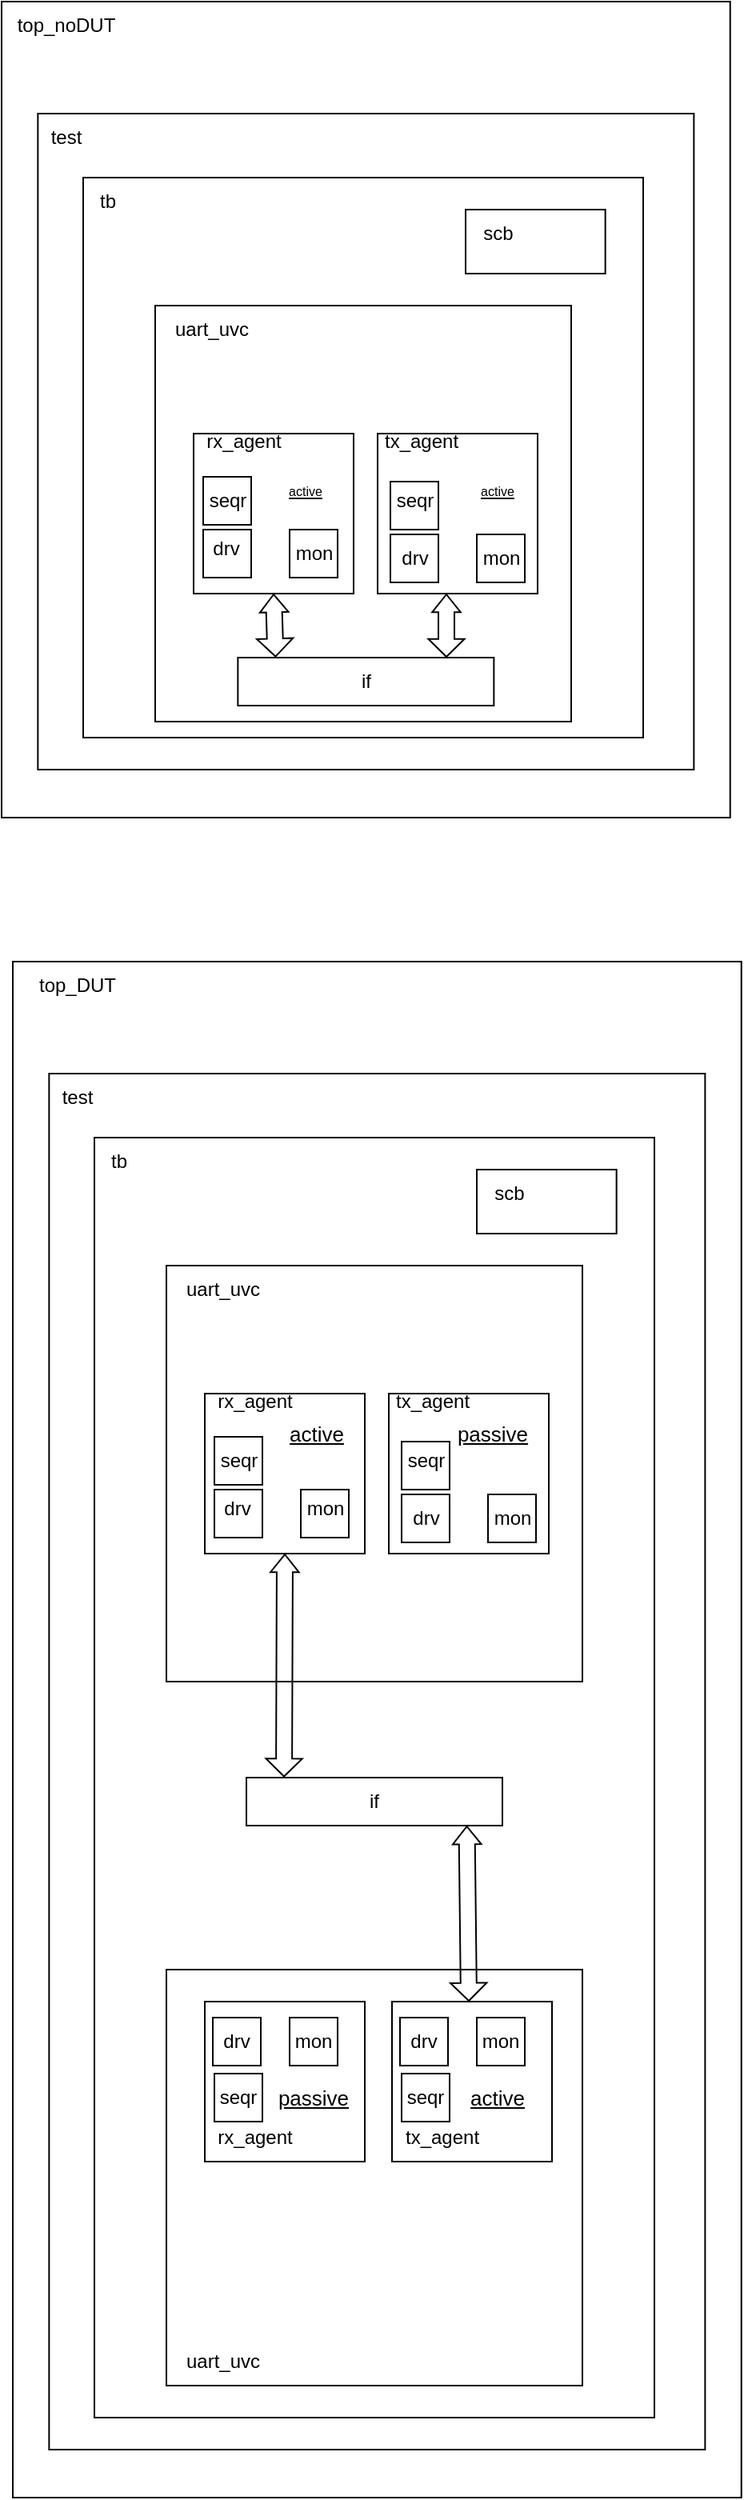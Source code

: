 <mxfile version="26.1.1">
  <diagram name="Page-1" id="E1THIllQ47njp4CXYvg_">
    <mxGraphModel dx="1366" dy="783" grid="1" gridSize="10" guides="1" tooltips="1" connect="1" arrows="1" fold="1" page="1" pageScale="1" pageWidth="850" pageHeight="1100" math="0" shadow="0">
      <root>
        <mxCell id="0" />
        <mxCell id="1" parent="0" />
        <mxCell id="yTOJs4qH4SKKXYz4oZ4m-1" value="" style="rounded=0;whiteSpace=wrap;html=1;" vertex="1" parent="1">
          <mxGeometry x="190" y="140" width="455.36" height="510" as="geometry" />
        </mxCell>
        <mxCell id="yTOJs4qH4SKKXYz4oZ4m-2" value="top_noDUT" style="text;html=1;align=center;verticalAlign=middle;resizable=0;points=[];autosize=1;strokeColor=none;fillColor=none;" vertex="1" parent="1">
          <mxGeometry x="190" y="140" width="80" height="30" as="geometry" />
        </mxCell>
        <mxCell id="yTOJs4qH4SKKXYz4oZ4m-3" value="" style="rounded=0;whiteSpace=wrap;html=1;" vertex="1" parent="1">
          <mxGeometry x="212.68" y="210" width="410" height="410" as="geometry" />
        </mxCell>
        <mxCell id="yTOJs4qH4SKKXYz4oZ4m-4" value="test" style="text;html=1;align=center;verticalAlign=middle;resizable=0;points=[];autosize=1;strokeColor=none;fillColor=none;" vertex="1" parent="1">
          <mxGeometry x="210" y="210" width="40" height="30" as="geometry" />
        </mxCell>
        <mxCell id="yTOJs4qH4SKKXYz4oZ4m-5" value="" style="rounded=0;whiteSpace=wrap;html=1;" vertex="1" parent="1">
          <mxGeometry x="241" y="250" width="350" height="350" as="geometry" />
        </mxCell>
        <mxCell id="yTOJs4qH4SKKXYz4oZ4m-6" value="tb" style="text;html=1;align=center;verticalAlign=middle;resizable=0;points=[];autosize=1;strokeColor=none;fillColor=none;" vertex="1" parent="1">
          <mxGeometry x="241" y="250" width="30" height="30" as="geometry" />
        </mxCell>
        <mxCell id="yTOJs4qH4SKKXYz4oZ4m-7" value="" style="rounded=0;whiteSpace=wrap;html=1;" vertex="1" parent="1">
          <mxGeometry x="480" y="270" width="87.32" height="40" as="geometry" />
        </mxCell>
        <mxCell id="yTOJs4qH4SKKXYz4oZ4m-8" value="scb" style="text;html=1;align=center;verticalAlign=middle;resizable=0;points=[];autosize=1;strokeColor=none;fillColor=none;" vertex="1" parent="1">
          <mxGeometry x="480" y="270" width="40" height="30" as="geometry" />
        </mxCell>
        <mxCell id="yTOJs4qH4SKKXYz4oZ4m-12" value="" style="whiteSpace=wrap;html=1;aspect=fixed;" vertex="1" parent="1">
          <mxGeometry x="286" y="330" width="260" height="260" as="geometry" />
        </mxCell>
        <mxCell id="yTOJs4qH4SKKXYz4oZ4m-13" value="uart_uvc" style="text;html=1;align=center;verticalAlign=middle;resizable=0;points=[];autosize=1;strokeColor=none;fillColor=none;" vertex="1" parent="1">
          <mxGeometry x="286" y="330" width="70" height="30" as="geometry" />
        </mxCell>
        <mxCell id="yTOJs4qH4SKKXYz4oZ4m-14" value="" style="whiteSpace=wrap;html=1;aspect=fixed;" vertex="1" parent="1">
          <mxGeometry x="310" y="410" width="100" height="100" as="geometry" />
        </mxCell>
        <mxCell id="yTOJs4qH4SKKXYz4oZ4m-15" value="" style="whiteSpace=wrap;html=1;aspect=fixed;" vertex="1" parent="1">
          <mxGeometry x="425" y="410" width="100" height="100" as="geometry" />
        </mxCell>
        <mxCell id="yTOJs4qH4SKKXYz4oZ4m-16" value="tx_agent" style="text;html=1;align=center;verticalAlign=middle;resizable=0;points=[];autosize=1;strokeColor=none;fillColor=none;" vertex="1" parent="1">
          <mxGeometry x="417" y="400" width="70" height="30" as="geometry" />
        </mxCell>
        <mxCell id="yTOJs4qH4SKKXYz4oZ4m-17" value="rx_agent" style="text;html=1;align=center;verticalAlign=middle;resizable=0;points=[];autosize=1;strokeColor=none;fillColor=none;" vertex="1" parent="1">
          <mxGeometry x="306" y="400" width="70" height="30" as="geometry" />
        </mxCell>
        <mxCell id="yTOJs4qH4SKKXYz4oZ4m-18" value="" style="whiteSpace=wrap;html=1;aspect=fixed;" vertex="1" parent="1">
          <mxGeometry x="316" y="470" width="30" height="30" as="geometry" />
        </mxCell>
        <mxCell id="yTOJs4qH4SKKXYz4oZ4m-19" value="drv" style="text;html=1;align=center;verticalAlign=middle;resizable=0;points=[];autosize=1;strokeColor=none;fillColor=none;" vertex="1" parent="1">
          <mxGeometry x="310" y="467" width="40" height="30" as="geometry" />
        </mxCell>
        <mxCell id="yTOJs4qH4SKKXYz4oZ4m-20" value="" style="whiteSpace=wrap;html=1;aspect=fixed;" vertex="1" parent="1">
          <mxGeometry x="316" y="437" width="30" height="30" as="geometry" />
        </mxCell>
        <mxCell id="yTOJs4qH4SKKXYz4oZ4m-21" value="" style="whiteSpace=wrap;html=1;aspect=fixed;" vertex="1" parent="1">
          <mxGeometry x="370" y="470" width="30" height="30" as="geometry" />
        </mxCell>
        <mxCell id="yTOJs4qH4SKKXYz4oZ4m-22" value="" style="whiteSpace=wrap;html=1;aspect=fixed;" vertex="1" parent="1">
          <mxGeometry x="433" y="473" width="30" height="30" as="geometry" />
        </mxCell>
        <mxCell id="yTOJs4qH4SKKXYz4oZ4m-23" value="" style="whiteSpace=wrap;html=1;aspect=fixed;" vertex="1" parent="1">
          <mxGeometry x="433" y="440" width="30" height="30" as="geometry" />
        </mxCell>
        <mxCell id="yTOJs4qH4SKKXYz4oZ4m-24" value="" style="whiteSpace=wrap;html=1;aspect=fixed;" vertex="1" parent="1">
          <mxGeometry x="487" y="473" width="30" height="30" as="geometry" />
        </mxCell>
        <mxCell id="yTOJs4qH4SKKXYz4oZ4m-25" value="drv" style="text;html=1;align=center;verticalAlign=middle;resizable=0;points=[];autosize=1;strokeColor=none;fillColor=none;" vertex="1" parent="1">
          <mxGeometry x="428" y="473" width="40" height="30" as="geometry" />
        </mxCell>
        <mxCell id="yTOJs4qH4SKKXYz4oZ4m-26" value="mon" style="text;html=1;align=center;verticalAlign=middle;resizable=0;points=[];autosize=1;strokeColor=none;fillColor=none;" vertex="1" parent="1">
          <mxGeometry x="360" y="470" width="50" height="30" as="geometry" />
        </mxCell>
        <mxCell id="yTOJs4qH4SKKXYz4oZ4m-27" value="mon" style="text;html=1;align=center;verticalAlign=middle;resizable=0;points=[];autosize=1;strokeColor=none;fillColor=none;" vertex="1" parent="1">
          <mxGeometry x="477" y="473" width="50" height="30" as="geometry" />
        </mxCell>
        <mxCell id="yTOJs4qH4SKKXYz4oZ4m-28" value="seqr" style="text;html=1;align=center;verticalAlign=middle;resizable=0;points=[];autosize=1;strokeColor=none;fillColor=none;" vertex="1" parent="1">
          <mxGeometry x="306" y="437" width="50" height="30" as="geometry" />
        </mxCell>
        <mxCell id="yTOJs4qH4SKKXYz4oZ4m-29" value="seqr" style="text;html=1;align=center;verticalAlign=middle;resizable=0;points=[];autosize=1;strokeColor=none;fillColor=none;" vertex="1" parent="1">
          <mxGeometry x="423" y="437" width="50" height="30" as="geometry" />
        </mxCell>
        <mxCell id="yTOJs4qH4SKKXYz4oZ4m-30" value="if" style="rounded=0;whiteSpace=wrap;html=1;" vertex="1" parent="1">
          <mxGeometry x="337.68" y="550" width="160" height="30" as="geometry" />
        </mxCell>
        <mxCell id="yTOJs4qH4SKKXYz4oZ4m-31" value="" style="shape=flexArrow;endArrow=classic;startArrow=classic;html=1;rounded=0;entryX=0.5;entryY=1;entryDx=0;entryDy=0;exitX=0.147;exitY=-0.007;exitDx=0;exitDy=0;exitPerimeter=0;startWidth=11.6;startSize=3.38;endWidth=6.8;endSize=3.38;" edge="1" parent="1" source="yTOJs4qH4SKKXYz4oZ4m-30" target="yTOJs4qH4SKKXYz4oZ4m-14">
          <mxGeometry width="100" height="100" relative="1" as="geometry">
            <mxPoint x="520" y="530" as="sourcePoint" />
            <mxPoint x="620" y="430" as="targetPoint" />
          </mxGeometry>
        </mxCell>
        <mxCell id="yTOJs4qH4SKKXYz4oZ4m-32" value="" style="shape=flexArrow;endArrow=classic;startArrow=classic;html=1;rounded=0;entryX=0.5;entryY=1;entryDx=0;entryDy=0;exitX=0.185;exitY=0.013;exitDx=0;exitDy=0;exitPerimeter=0;startWidth=11.6;startSize=3.38;endWidth=6.8;endSize=3.38;" edge="1" parent="1">
          <mxGeometry width="100" height="100" relative="1" as="geometry">
            <mxPoint x="468" y="550" as="sourcePoint" />
            <mxPoint x="468" y="510" as="targetPoint" />
          </mxGeometry>
        </mxCell>
        <mxCell id="yTOJs4qH4SKKXYz4oZ4m-35" value="" style="rounded=0;whiteSpace=wrap;html=1;" vertex="1" parent="1">
          <mxGeometry x="197" y="740" width="455.36" height="960" as="geometry" />
        </mxCell>
        <mxCell id="yTOJs4qH4SKKXYz4oZ4m-36" value="top_DUT" style="text;html=1;align=center;verticalAlign=middle;resizable=0;points=[];autosize=1;strokeColor=none;fillColor=none;" vertex="1" parent="1">
          <mxGeometry x="202" y="740" width="70" height="30" as="geometry" />
        </mxCell>
        <mxCell id="yTOJs4qH4SKKXYz4oZ4m-37" value="" style="rounded=0;whiteSpace=wrap;html=1;" vertex="1" parent="1">
          <mxGeometry x="219.68" y="810" width="410" height="860" as="geometry" />
        </mxCell>
        <mxCell id="yTOJs4qH4SKKXYz4oZ4m-38" value="test" style="text;html=1;align=center;verticalAlign=middle;resizable=0;points=[];autosize=1;strokeColor=none;fillColor=none;" vertex="1" parent="1">
          <mxGeometry x="217" y="810" width="40" height="30" as="geometry" />
        </mxCell>
        <mxCell id="yTOJs4qH4SKKXYz4oZ4m-39" value="" style="rounded=0;whiteSpace=wrap;html=1;" vertex="1" parent="1">
          <mxGeometry x="248" y="850" width="350" height="800" as="geometry" />
        </mxCell>
        <mxCell id="yTOJs4qH4SKKXYz4oZ4m-40" value="tb" style="text;html=1;align=center;verticalAlign=middle;resizable=0;points=[];autosize=1;strokeColor=none;fillColor=none;" vertex="1" parent="1">
          <mxGeometry x="248" y="850" width="30" height="30" as="geometry" />
        </mxCell>
        <mxCell id="yTOJs4qH4SKKXYz4oZ4m-41" value="" style="rounded=0;whiteSpace=wrap;html=1;" vertex="1" parent="1">
          <mxGeometry x="487" y="870" width="87.32" height="40" as="geometry" />
        </mxCell>
        <mxCell id="yTOJs4qH4SKKXYz4oZ4m-42" value="scb" style="text;html=1;align=center;verticalAlign=middle;resizable=0;points=[];autosize=1;strokeColor=none;fillColor=none;" vertex="1" parent="1">
          <mxGeometry x="487" y="870" width="40" height="30" as="geometry" />
        </mxCell>
        <mxCell id="yTOJs4qH4SKKXYz4oZ4m-43" value="" style="whiteSpace=wrap;html=1;aspect=fixed;" vertex="1" parent="1">
          <mxGeometry x="293" y="930" width="260" height="260" as="geometry" />
        </mxCell>
        <mxCell id="yTOJs4qH4SKKXYz4oZ4m-44" value="uart_uvc" style="text;html=1;align=center;verticalAlign=middle;resizable=0;points=[];autosize=1;strokeColor=none;fillColor=none;" vertex="1" parent="1">
          <mxGeometry x="293" y="930" width="70" height="30" as="geometry" />
        </mxCell>
        <mxCell id="yTOJs4qH4SKKXYz4oZ4m-45" value="" style="whiteSpace=wrap;html=1;aspect=fixed;" vertex="1" parent="1">
          <mxGeometry x="317" y="1010" width="100" height="100" as="geometry" />
        </mxCell>
        <mxCell id="yTOJs4qH4SKKXYz4oZ4m-46" value="" style="whiteSpace=wrap;html=1;aspect=fixed;" vertex="1" parent="1">
          <mxGeometry x="432" y="1010" width="100" height="100" as="geometry" />
        </mxCell>
        <mxCell id="yTOJs4qH4SKKXYz4oZ4m-47" value="tx_agent" style="text;html=1;align=center;verticalAlign=middle;resizable=0;points=[];autosize=1;strokeColor=none;fillColor=none;" vertex="1" parent="1">
          <mxGeometry x="424" y="1000" width="70" height="30" as="geometry" />
        </mxCell>
        <mxCell id="yTOJs4qH4SKKXYz4oZ4m-48" value="rx_agent" style="text;html=1;align=center;verticalAlign=middle;resizable=0;points=[];autosize=1;strokeColor=none;fillColor=none;" vertex="1" parent="1">
          <mxGeometry x="313" y="1000" width="70" height="30" as="geometry" />
        </mxCell>
        <mxCell id="yTOJs4qH4SKKXYz4oZ4m-49" value="" style="whiteSpace=wrap;html=1;aspect=fixed;" vertex="1" parent="1">
          <mxGeometry x="323" y="1070" width="30" height="30" as="geometry" />
        </mxCell>
        <mxCell id="yTOJs4qH4SKKXYz4oZ4m-50" value="drv" style="text;html=1;align=center;verticalAlign=middle;resizable=0;points=[];autosize=1;strokeColor=none;fillColor=none;" vertex="1" parent="1">
          <mxGeometry x="317" y="1067" width="40" height="30" as="geometry" />
        </mxCell>
        <mxCell id="yTOJs4qH4SKKXYz4oZ4m-51" value="" style="whiteSpace=wrap;html=1;aspect=fixed;" vertex="1" parent="1">
          <mxGeometry x="323" y="1037" width="30" height="30" as="geometry" />
        </mxCell>
        <mxCell id="yTOJs4qH4SKKXYz4oZ4m-52" value="" style="whiteSpace=wrap;html=1;aspect=fixed;" vertex="1" parent="1">
          <mxGeometry x="377" y="1070" width="30" height="30" as="geometry" />
        </mxCell>
        <mxCell id="yTOJs4qH4SKKXYz4oZ4m-53" value="" style="whiteSpace=wrap;html=1;aspect=fixed;" vertex="1" parent="1">
          <mxGeometry x="440" y="1073" width="30" height="30" as="geometry" />
        </mxCell>
        <mxCell id="yTOJs4qH4SKKXYz4oZ4m-54" value="" style="whiteSpace=wrap;html=1;aspect=fixed;" vertex="1" parent="1">
          <mxGeometry x="440" y="1040" width="30" height="30" as="geometry" />
        </mxCell>
        <mxCell id="yTOJs4qH4SKKXYz4oZ4m-55" value="" style="whiteSpace=wrap;html=1;aspect=fixed;" vertex="1" parent="1">
          <mxGeometry x="494" y="1073" width="30" height="30" as="geometry" />
        </mxCell>
        <mxCell id="yTOJs4qH4SKKXYz4oZ4m-56" value="drv" style="text;html=1;align=center;verticalAlign=middle;resizable=0;points=[];autosize=1;strokeColor=none;fillColor=none;" vertex="1" parent="1">
          <mxGeometry x="435" y="1073" width="40" height="30" as="geometry" />
        </mxCell>
        <mxCell id="yTOJs4qH4SKKXYz4oZ4m-57" value="mon" style="text;html=1;align=center;verticalAlign=middle;resizable=0;points=[];autosize=1;strokeColor=none;fillColor=none;" vertex="1" parent="1">
          <mxGeometry x="367" y="1067" width="50" height="30" as="geometry" />
        </mxCell>
        <mxCell id="yTOJs4qH4SKKXYz4oZ4m-58" value="mon" style="text;html=1;align=center;verticalAlign=middle;resizable=0;points=[];autosize=1;strokeColor=none;fillColor=none;" vertex="1" parent="1">
          <mxGeometry x="484" y="1073" width="50" height="30" as="geometry" />
        </mxCell>
        <mxCell id="yTOJs4qH4SKKXYz4oZ4m-59" value="seqr" style="text;html=1;align=center;verticalAlign=middle;resizable=0;points=[];autosize=1;strokeColor=none;fillColor=none;" vertex="1" parent="1">
          <mxGeometry x="313" y="1037" width="50" height="30" as="geometry" />
        </mxCell>
        <mxCell id="yTOJs4qH4SKKXYz4oZ4m-60" value="seqr" style="text;html=1;align=center;verticalAlign=middle;resizable=0;points=[];autosize=1;strokeColor=none;fillColor=none;" vertex="1" parent="1">
          <mxGeometry x="430" y="1037" width="50" height="30" as="geometry" />
        </mxCell>
        <mxCell id="yTOJs4qH4SKKXYz4oZ4m-61" value="if" style="rounded=0;whiteSpace=wrap;html=1;" vertex="1" parent="1">
          <mxGeometry x="343" y="1250" width="160" height="30" as="geometry" />
        </mxCell>
        <mxCell id="yTOJs4qH4SKKXYz4oZ4m-62" value="" style="shape=flexArrow;endArrow=classic;startArrow=classic;html=1;rounded=0;entryX=0.5;entryY=1;entryDx=0;entryDy=0;exitX=0.147;exitY=-0.007;exitDx=0;exitDy=0;exitPerimeter=0;startWidth=11.6;startSize=3.38;endWidth=6.8;endSize=3.38;" edge="1" parent="1" source="yTOJs4qH4SKKXYz4oZ4m-61" target="yTOJs4qH4SKKXYz4oZ4m-45">
          <mxGeometry width="100" height="100" relative="1" as="geometry">
            <mxPoint x="527" y="1130" as="sourcePoint" />
            <mxPoint x="627" y="1030" as="targetPoint" />
          </mxGeometry>
        </mxCell>
        <mxCell id="yTOJs4qH4SKKXYz4oZ4m-64" value="&lt;font style=&quot;font-size: 8px;&quot;&gt;&lt;u&gt;active&lt;/u&gt;&lt;/font&gt;" style="text;html=1;align=center;verticalAlign=middle;whiteSpace=wrap;rounded=0;" vertex="1" parent="1">
          <mxGeometry x="350" y="430" width="60" height="30" as="geometry" />
        </mxCell>
        <mxCell id="yTOJs4qH4SKKXYz4oZ4m-65" value="&lt;font style=&quot;font-size: 8px;&quot;&gt;&lt;u&gt;active&lt;/u&gt;&lt;/font&gt;" style="text;html=1;align=center;verticalAlign=middle;whiteSpace=wrap;rounded=0;" vertex="1" parent="1">
          <mxGeometry x="470" y="430" width="60" height="30" as="geometry" />
        </mxCell>
        <mxCell id="yTOJs4qH4SKKXYz4oZ4m-69" value="" style="whiteSpace=wrap;html=1;aspect=fixed;" vertex="1" parent="1">
          <mxGeometry x="293" y="1370" width="260" height="260" as="geometry" />
        </mxCell>
        <mxCell id="yTOJs4qH4SKKXYz4oZ4m-71" value="uart_uvc" style="text;html=1;align=center;verticalAlign=middle;resizable=0;points=[];autosize=1;strokeColor=none;fillColor=none;" vertex="1" parent="1">
          <mxGeometry x="293" y="1600" width="70" height="30" as="geometry" />
        </mxCell>
        <mxCell id="yTOJs4qH4SKKXYz4oZ4m-72" value="" style="whiteSpace=wrap;html=1;aspect=fixed;" vertex="1" parent="1">
          <mxGeometry x="317" y="1390" width="100" height="100" as="geometry" />
        </mxCell>
        <mxCell id="yTOJs4qH4SKKXYz4oZ4m-73" value="rx_agent" style="text;html=1;align=center;verticalAlign=middle;resizable=0;points=[];autosize=1;strokeColor=none;fillColor=none;" vertex="1" parent="1">
          <mxGeometry x="313" y="1460" width="70" height="30" as="geometry" />
        </mxCell>
        <mxCell id="yTOJs4qH4SKKXYz4oZ4m-78" value="drv" style="whiteSpace=wrap;html=1;aspect=fixed;" vertex="1" parent="1">
          <mxGeometry x="322" y="1400" width="30" height="30" as="geometry" />
        </mxCell>
        <mxCell id="yTOJs4qH4SKKXYz4oZ4m-79" value="mon" style="whiteSpace=wrap;html=1;aspect=fixed;" vertex="1" parent="1">
          <mxGeometry x="370" y="1400" width="30" height="30" as="geometry" />
        </mxCell>
        <mxCell id="yTOJs4qH4SKKXYz4oZ4m-80" value="seqr" style="whiteSpace=wrap;html=1;aspect=fixed;" vertex="1" parent="1">
          <mxGeometry x="323" y="1435" width="30" height="30" as="geometry" />
        </mxCell>
        <mxCell id="yTOJs4qH4SKKXYz4oZ4m-81" value="" style="whiteSpace=wrap;html=1;aspect=fixed;" vertex="1" parent="1">
          <mxGeometry x="434" y="1390" width="100" height="100" as="geometry" />
        </mxCell>
        <mxCell id="yTOJs4qH4SKKXYz4oZ4m-82" value="tx_agent" style="text;html=1;align=center;verticalAlign=middle;resizable=0;points=[];autosize=1;strokeColor=none;fillColor=none;" vertex="1" parent="1">
          <mxGeometry x="430" y="1460" width="70" height="30" as="geometry" />
        </mxCell>
        <mxCell id="yTOJs4qH4SKKXYz4oZ4m-83" value="drv" style="whiteSpace=wrap;html=1;aspect=fixed;" vertex="1" parent="1">
          <mxGeometry x="439" y="1400" width="30" height="30" as="geometry" />
        </mxCell>
        <mxCell id="yTOJs4qH4SKKXYz4oZ4m-84" value="mon" style="whiteSpace=wrap;html=1;aspect=fixed;" vertex="1" parent="1">
          <mxGeometry x="487" y="1400" width="30" height="30" as="geometry" />
        </mxCell>
        <mxCell id="yTOJs4qH4SKKXYz4oZ4m-85" value="seqr" style="whiteSpace=wrap;html=1;aspect=fixed;" vertex="1" parent="1">
          <mxGeometry x="440" y="1435" width="30" height="30" as="geometry" />
        </mxCell>
        <mxCell id="yTOJs4qH4SKKXYz4oZ4m-86" value="&lt;u&gt;passive&lt;/u&gt;" style="text;html=1;align=center;verticalAlign=middle;whiteSpace=wrap;rounded=0;fontSize=13;" vertex="1" parent="1">
          <mxGeometry x="467" y="1020" width="60" height="30" as="geometry" />
        </mxCell>
        <mxCell id="yTOJs4qH4SKKXYz4oZ4m-87" value="&lt;font&gt;&lt;u&gt;active&lt;/u&gt;&lt;/font&gt;" style="text;html=1;align=center;verticalAlign=middle;whiteSpace=wrap;rounded=0;fontSize=13;" vertex="1" parent="1">
          <mxGeometry x="357" y="1020" width="60" height="30" as="geometry" />
        </mxCell>
        <mxCell id="yTOJs4qH4SKKXYz4oZ4m-88" value="&lt;u&gt;passive&lt;/u&gt;" style="text;html=1;align=center;verticalAlign=middle;whiteSpace=wrap;rounded=0;fontSize=13;" vertex="1" parent="1">
          <mxGeometry x="355" y="1435" width="60" height="30" as="geometry" />
        </mxCell>
        <mxCell id="yTOJs4qH4SKKXYz4oZ4m-89" value="&lt;font&gt;&lt;u&gt;active&lt;/u&gt;&lt;/font&gt;" style="text;html=1;align=center;verticalAlign=middle;whiteSpace=wrap;rounded=0;fontSize=13;" vertex="1" parent="1">
          <mxGeometry x="470" y="1435" width="60" height="30" as="geometry" />
        </mxCell>
        <mxCell id="yTOJs4qH4SKKXYz4oZ4m-90" value="" style="shape=flexArrow;endArrow=classic;startArrow=classic;html=1;rounded=0;entryX=0.861;entryY=1;entryDx=0;entryDy=0;exitX=0.827;exitY=0.067;exitDx=0;exitDy=0;startWidth=11.6;startSize=3.38;endWidth=6.8;endSize=3.38;exitPerimeter=0;entryPerimeter=0;" edge="1" parent="1" target="yTOJs4qH4SKKXYz4oZ4m-61">
          <mxGeometry width="100" height="100" relative="1" as="geometry">
            <mxPoint x="482" y="1390" as="sourcePoint" />
            <mxPoint x="480" y="1288" as="targetPoint" />
          </mxGeometry>
        </mxCell>
      </root>
    </mxGraphModel>
  </diagram>
</mxfile>
